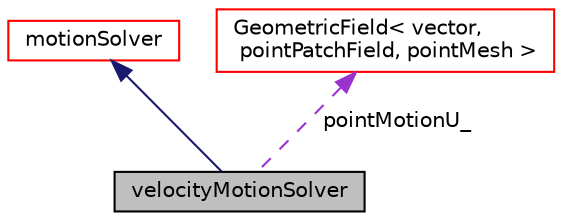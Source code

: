 digraph "velocityMotionSolver"
{
  bgcolor="transparent";
  edge [fontname="Helvetica",fontsize="10",labelfontname="Helvetica",labelfontsize="10"];
  node [fontname="Helvetica",fontsize="10",shape=record];
  Node1 [label="velocityMotionSolver",height=0.2,width=0.4,color="black", fillcolor="grey75", style="filled", fontcolor="black"];
  Node2 -> Node1 [dir="back",color="midnightblue",fontsize="10",style="solid",fontname="Helvetica"];
  Node2 [label="motionSolver",height=0.2,width=0.4,color="red",URL="$a01537.html",tooltip="Virtual base class for mesh motion solver. "];
  Node3 -> Node1 [dir="back",color="darkorchid3",fontsize="10",style="dashed",label=" pointMotionU_" ,fontname="Helvetica"];
  Node3 [label="GeometricField\< vector,\l pointPatchField, pointMesh \>",height=0.2,width=0.4,color="red",URL="$a00923.html"];
}

